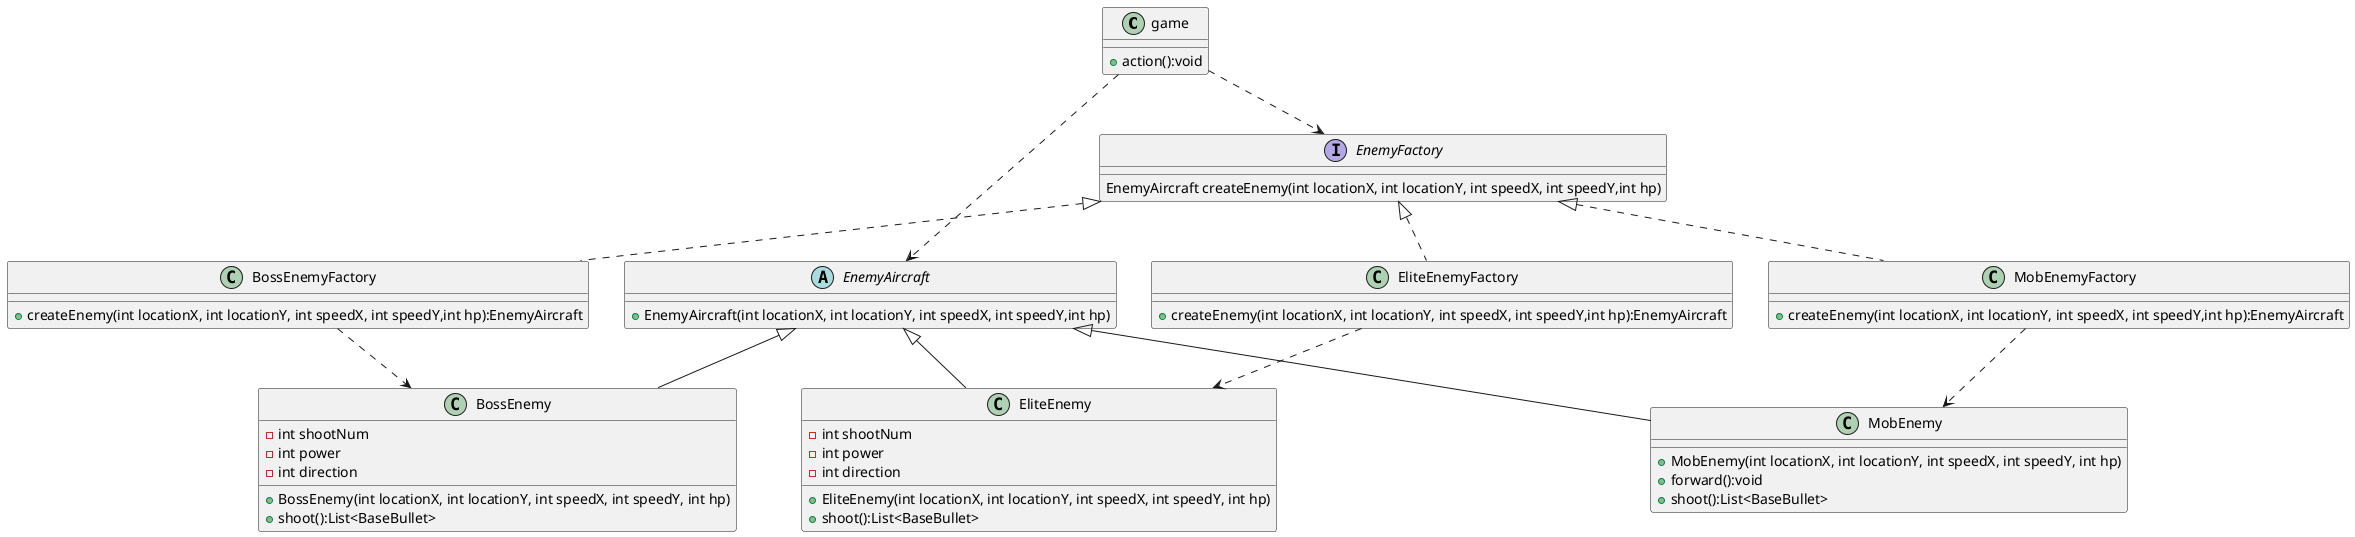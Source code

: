 @startuml
'https://plantuml.com/class-diagram


class game
{
    + action():void

}



abstract class EnemyAircraft
{
    + EnemyAircraft(int locationX, int locationY, int speedX, int speedY,int hp)
}
interface EnemyFactory
{
    EnemyAircraft createEnemy(int locationX, int locationY, int speedX, int speedY,int hp)
}
class BossEnemyFactory
{
    + createEnemy(int locationX, int locationY, int speedX, int speedY,int hp):EnemyAircraft
}
class EliteEnemyFactory
{
    + createEnemy(int locationX, int locationY, int speedX, int speedY,int hp):EnemyAircraft
}
class MobEnemyFactory
{
    + createEnemy(int locationX, int locationY, int speedX, int speedY,int hp):EnemyAircraft
}


class BossEnemy {
    - int shootNum
    - int power
    - int direction
    + BossEnemy(int locationX, int locationY, int speedX, int speedY, int hp)
    + shoot():List<BaseBullet>
}

class EliteEnemy {
    - int shootNum
    - int power
    - int direction
    + EliteEnemy(int locationX, int locationY, int speedX, int speedY, int hp)
    + shoot():List<BaseBullet>
}

class MobEnemy {
    + MobEnemy(int locationX, int locationY, int speedX, int speedY, int hp)
    + forward():void
    + shoot():List<BaseBullet>
}

game..>EnemyFactory
game..>EnemyAircraft

EnemyFactory<|..BossEnemyFactory
EnemyFactory<|..EliteEnemyFactory
EnemyFactory<|..MobEnemyFactory

EnemyAircraft<|--BossEnemy
EnemyAircraft<|--EliteEnemy
EnemyAircraft<|--MobEnemy



BossEnemyFactory..>BossEnemy
EliteEnemyFactory..>EliteEnemy
MobEnemyFactory..>MobEnemy





@enduml